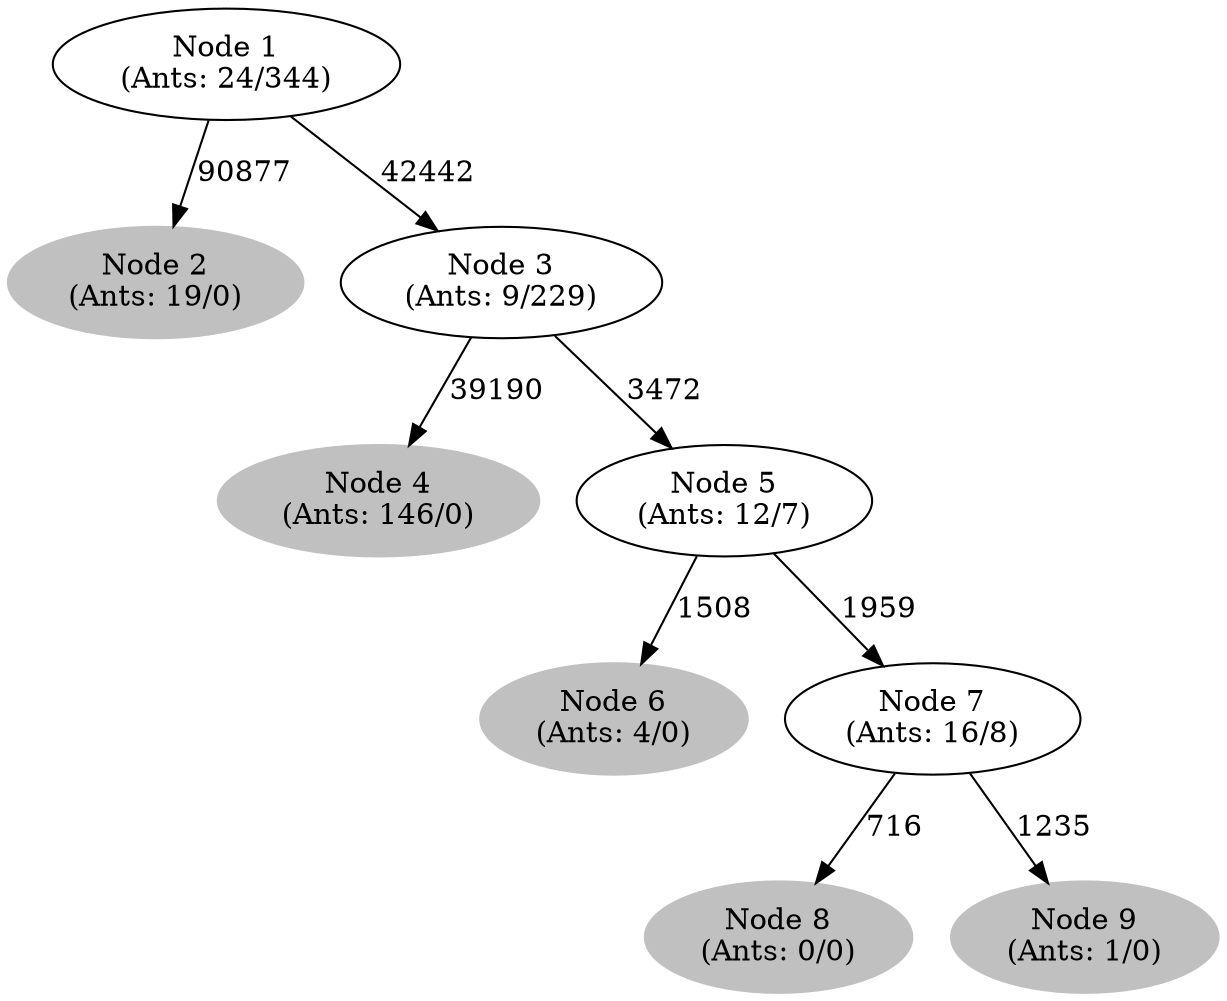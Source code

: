 digraph G {
	
	 "Node 2\n(Ants: 19/0)" [style=filled,color="gray"];
	"Node 1\n(Ants: 24/344)" -> "Node 2\n(Ants: 19/0)" [label=90877];
	 "Node 1\n(Ants: 24/344)" -> "Node 3\n(Ants: 9/229)" [label=42442];
	 "Node 4\n(Ants: 146/0)" [style=filled,color="gray"];
	"Node 3\n(Ants: 9/229)" -> "Node 4\n(Ants: 146/0)" [label=39190];
	 "Node 3\n(Ants: 9/229)" -> "Node 5\n(Ants: 12/7)" [label=3472];
	 "Node 6\n(Ants: 4/0)" [style=filled,color="gray"];
	"Node 5\n(Ants: 12/7)" -> "Node 6\n(Ants: 4/0)" [label=1508];
	 "Node 5\n(Ants: 12/7)" -> "Node 7\n(Ants: 16/8)" [label=1959];
	 "Node 8\n(Ants: 0/0)" [style=filled,color="gray"];
	"Node 7\n(Ants: 16/8)" -> "Node 8\n(Ants: 0/0)" [label=716];
	 "Node 9\n(Ants: 1/0)" [style=filled,color="gray"];
	"Node 7\n(Ants: 16/8)" -> "Node 9\n(Ants: 1/0)" [label=1235];
	 
}
